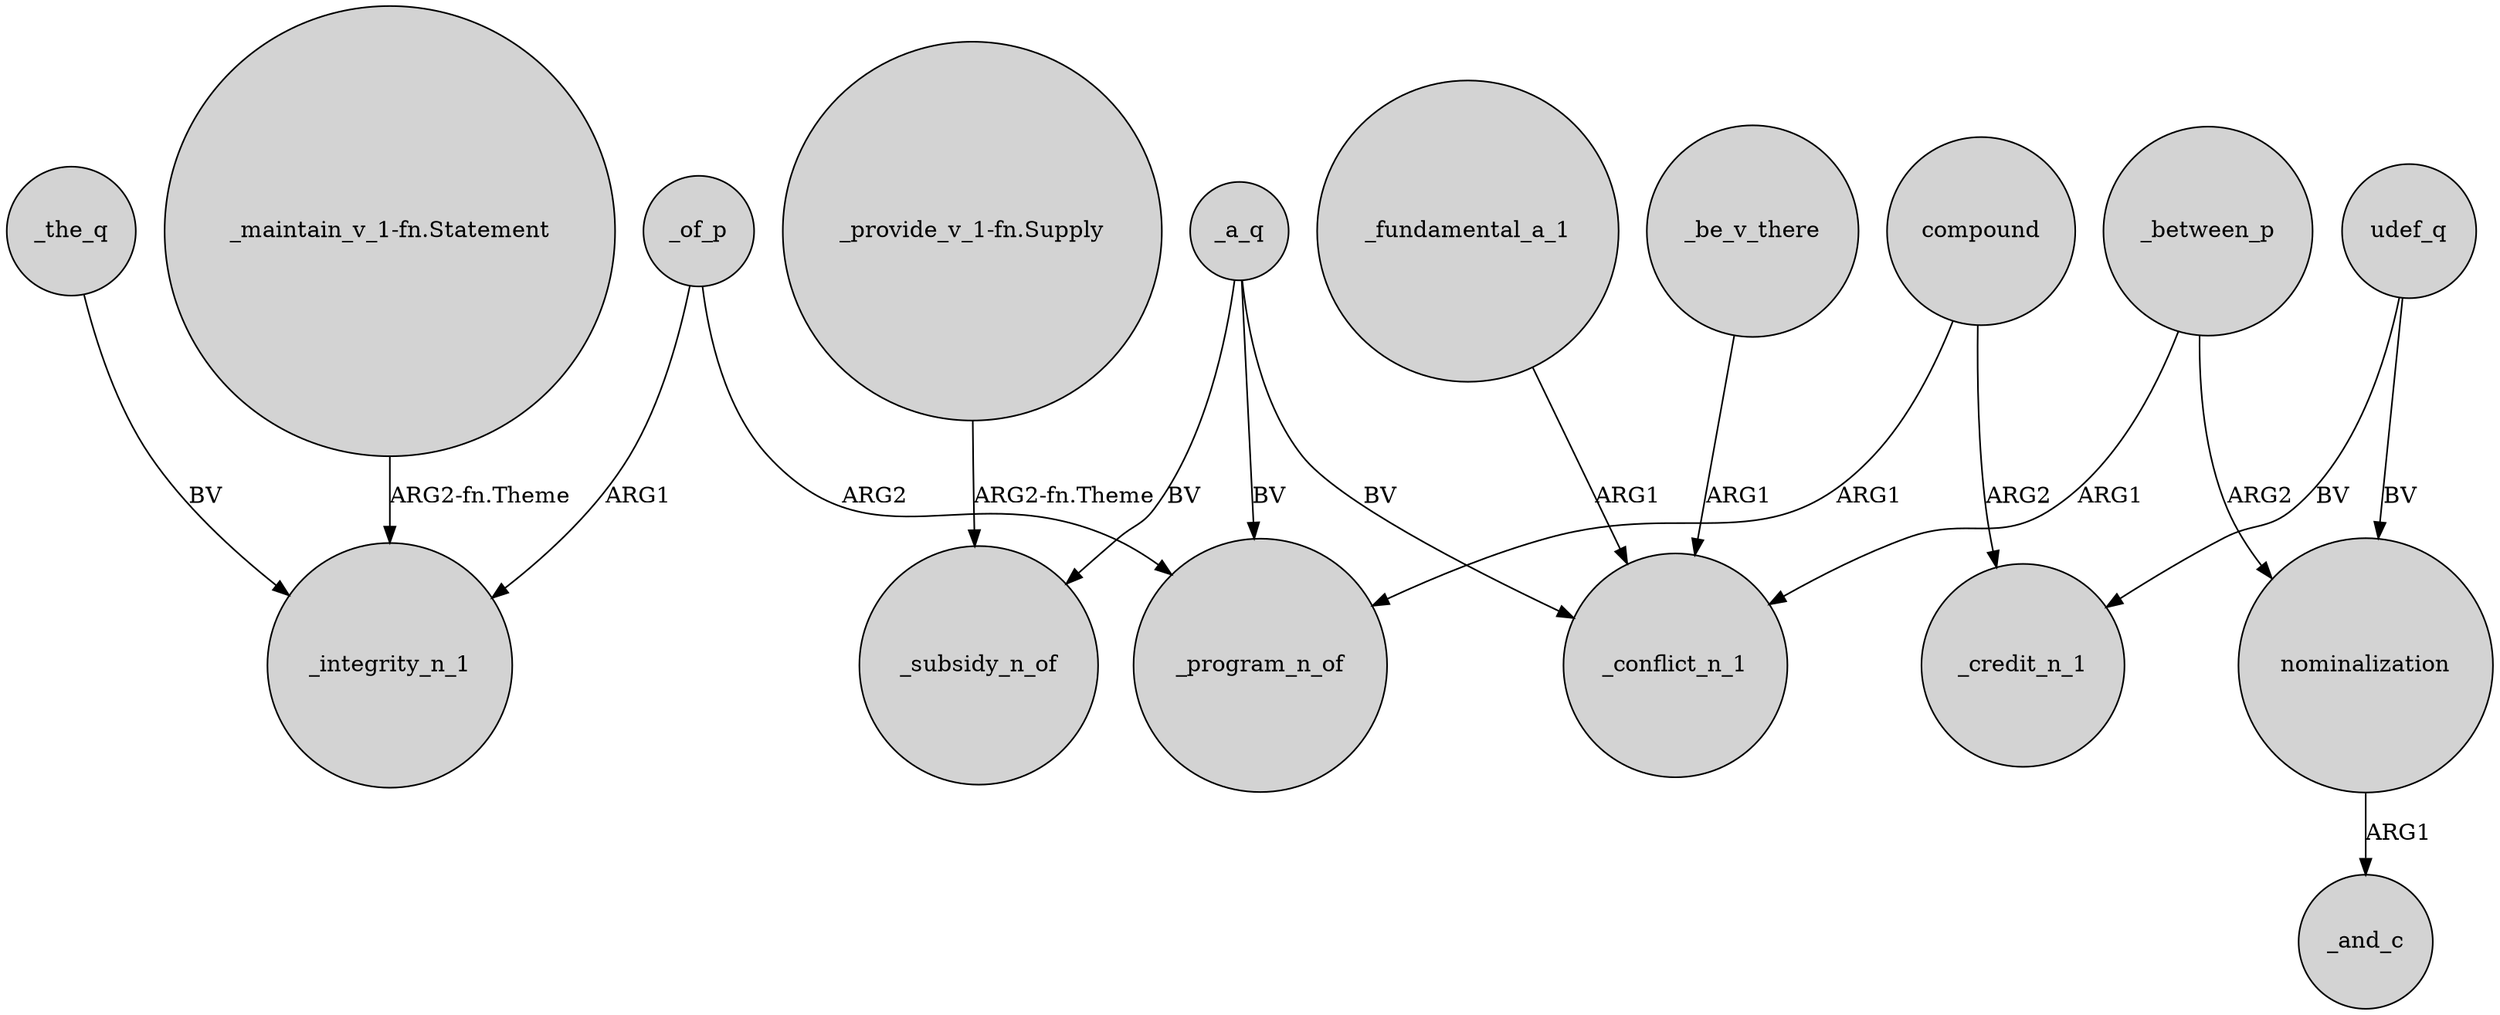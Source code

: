 digraph {
	node [shape=circle style=filled]
	_of_p -> _integrity_n_1 [label=ARG1]
	_fundamental_a_1 -> _conflict_n_1 [label=ARG1]
	_a_q -> _conflict_n_1 [label=BV]
	"_maintain_v_1-fn.Statement" -> _integrity_n_1 [label="ARG2-fn.Theme"]
	_be_v_there -> _conflict_n_1 [label=ARG1]
	_the_q -> _integrity_n_1 [label=BV]
	compound -> _program_n_of [label=ARG1]
	udef_q -> nominalization [label=BV]
	_a_q -> _subsidy_n_of [label=BV]
	_a_q -> _program_n_of [label=BV]
	udef_q -> _credit_n_1 [label=BV]
	nominalization -> _and_c [label=ARG1]
	_between_p -> _conflict_n_1 [label=ARG1]
	_of_p -> _program_n_of [label=ARG2]
	_between_p -> nominalization [label=ARG2]
	compound -> _credit_n_1 [label=ARG2]
	"_provide_v_1-fn.Supply" -> _subsidy_n_of [label="ARG2-fn.Theme"]
}
